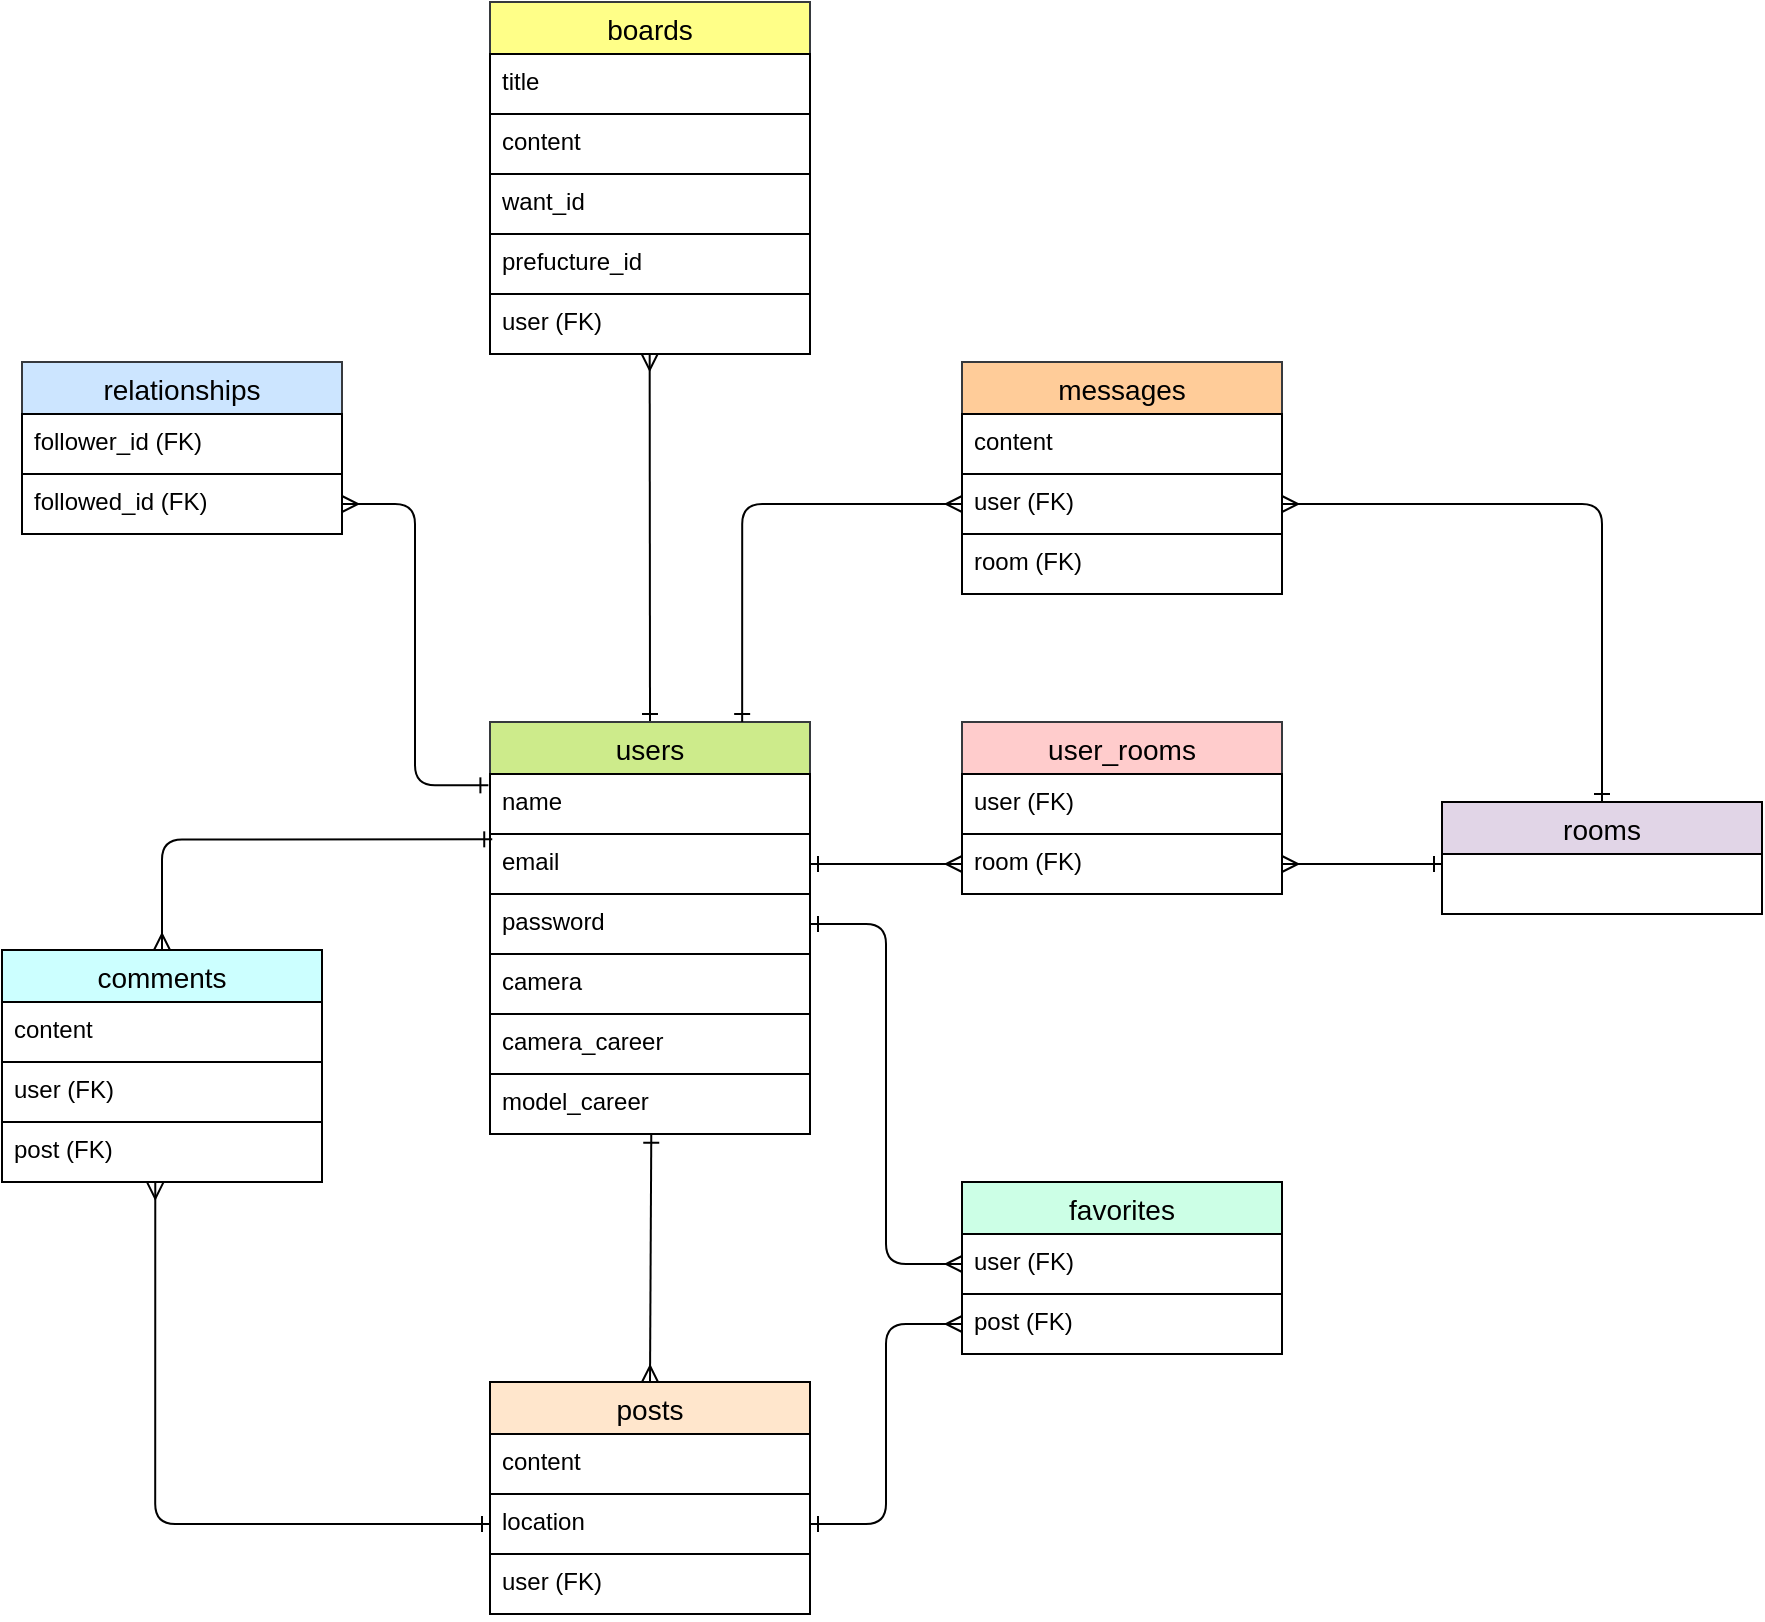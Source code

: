 <mxfile>
    <diagram id="DwsNY_k8HJDujig3-c9T" name="ページ1">
        <mxGraphModel dx="1388" dy="980" grid="0" gridSize="10" guides="1" tooltips="1" connect="1" arrows="1" fold="1" page="0" pageScale="1" pageWidth="827" pageHeight="1169" background="#ffffff" math="0" shadow="0">
            <root>
                <mxCell id="0"/>
                <mxCell id="1" parent="0"/>
                <mxCell id="55" style="edgeStyle=none;html=1;exitX=0.5;exitY=0;exitDx=0;exitDy=0;entryX=0.499;entryY=1;entryDx=0;entryDy=0;entryPerimeter=0;startArrow=ERone;startFill=0;endArrow=ERmany;endFill=0;strokeWidth=1;fontColor=#000000;labelBorderColor=none;labelBackgroundColor=none;strokeColor=#000000;" parent="1" source="15" target="68" edge="1">
                    <mxGeometry relative="1" as="geometry">
                        <mxPoint x="495.44" y="225.61" as="targetPoint"/>
                    </mxGeometry>
                </mxCell>
                <mxCell id="15" value="users" style="swimlane;fontStyle=0;childLayout=stackLayout;horizontal=1;startSize=26;horizontalStack=0;resizeParent=1;resizeParentMax=0;resizeLast=0;collapsible=1;marginBottom=0;align=center;fontSize=14;labelBorderColor=none;labelBackgroundColor=none;strokeColor=#36393d;fillColor=#CDEB8B;fontColor=#000000;" parent="1" vertex="1">
                    <mxGeometry x="414" y="380" width="160" height="206" as="geometry"/>
                </mxCell>
                <mxCell id="16" value="name" style="text;spacingLeft=4;spacingRight=4;overflow=hidden;rotatable=0;points=[[0,0.5],[1,0.5]];portConstraint=eastwest;fontSize=12;labelBorderColor=none;labelBackgroundColor=none;strokeColor=#000000;fontColor=#000000;" parent="15" vertex="1">
                    <mxGeometry y="26" width="160" height="30" as="geometry"/>
                </mxCell>
                <mxCell id="17" value="email" style="text;spacingLeft=4;spacingRight=4;overflow=hidden;rotatable=0;points=[[0,0.5],[1,0.5]];portConstraint=eastwest;fontSize=12;labelBorderColor=none;labelBackgroundColor=none;strokeColor=#000000;fontColor=#000000;" parent="15" vertex="1">
                    <mxGeometry y="56" width="160" height="30" as="geometry"/>
                </mxCell>
                <mxCell id="18" value="password" style="text;spacingLeft=4;spacingRight=4;overflow=hidden;rotatable=0;points=[[0,0.5],[1,0.5]];portConstraint=eastwest;fontSize=12;labelBorderColor=none;labelBackgroundColor=none;strokeColor=#000000;fontColor=#000000;" parent="15" vertex="1">
                    <mxGeometry y="86" width="160" height="30" as="geometry"/>
                </mxCell>
                <mxCell id="63" value="camera" style="text;spacingLeft=4;spacingRight=4;overflow=hidden;rotatable=0;points=[[0,0.5],[1,0.5]];portConstraint=eastwest;fontSize=12;labelBorderColor=none;labelBackgroundColor=none;strokeColor=#000000;fontColor=#000000;" parent="15" vertex="1">
                    <mxGeometry y="116" width="160" height="30" as="geometry"/>
                </mxCell>
                <mxCell id="64" value="camera_career" style="text;spacingLeft=4;spacingRight=4;overflow=hidden;rotatable=0;points=[[0,0.5],[1,0.5]];portConstraint=eastwest;fontSize=12;labelBorderColor=none;labelBackgroundColor=none;strokeColor=#000000;fontColor=#000000;" parent="15" vertex="1">
                    <mxGeometry y="146" width="160" height="30" as="geometry"/>
                </mxCell>
                <mxCell id="65" value="model_career" style="text;spacingLeft=4;spacingRight=4;overflow=hidden;rotatable=0;points=[[0,0.5],[1,0.5]];portConstraint=eastwest;fontSize=12;labelBorderColor=none;labelBackgroundColor=none;strokeColor=#000000;fontColor=#000000;" parent="15" vertex="1">
                    <mxGeometry y="176" width="160" height="30" as="geometry"/>
                </mxCell>
                <mxCell id="19" value="boards" style="swimlane;fontStyle=0;childLayout=stackLayout;horizontal=1;startSize=26;horizontalStack=0;resizeParent=1;resizeParentMax=0;resizeLast=0;collapsible=1;marginBottom=0;align=center;fontSize=14;labelBorderColor=none;labelBackgroundColor=none;strokeColor=#36393d;fillColor=#ffff88;swimlaneFillColor=none;fontColor=#000000;" parent="1" vertex="1">
                    <mxGeometry x="414" y="20" width="160" height="176" as="geometry"/>
                </mxCell>
                <mxCell id="20" value="title" style="text;spacingLeft=4;spacingRight=4;overflow=hidden;rotatable=0;points=[[0,0.5],[1,0.5]];portConstraint=eastwest;fontSize=12;labelBorderColor=none;labelBackgroundColor=none;strokeColor=#000000;fontColor=#000000;" parent="19" vertex="1">
                    <mxGeometry y="26" width="160" height="30" as="geometry"/>
                </mxCell>
                <mxCell id="21" value="content" style="text;spacingLeft=4;spacingRight=4;overflow=hidden;rotatable=0;points=[[0,0.5],[1,0.5]];portConstraint=eastwest;fontSize=12;labelBorderColor=none;labelBackgroundColor=none;strokeColor=#000000;fontColor=#000000;" parent="19" vertex="1">
                    <mxGeometry y="56" width="160" height="30" as="geometry"/>
                </mxCell>
                <mxCell id="69" value="want_id" style="text;spacingLeft=4;spacingRight=4;overflow=hidden;rotatable=0;points=[[0,0.5],[1,0.5]];portConstraint=eastwest;fontSize=12;labelBorderColor=none;labelBackgroundColor=none;strokeColor=#000000;fontColor=#000000;" parent="19" vertex="1">
                    <mxGeometry y="86" width="160" height="30" as="geometry"/>
                </mxCell>
                <mxCell id="22" value="prefucture_id" style="text;spacingLeft=4;spacingRight=4;overflow=hidden;rotatable=0;points=[[0,0.5],[1,0.5]];portConstraint=eastwest;fontSize=12;labelBorderColor=none;labelBackgroundColor=none;strokeColor=#000000;fontColor=#000000;" parent="19" vertex="1">
                    <mxGeometry y="116" width="160" height="30" as="geometry"/>
                </mxCell>
                <mxCell id="68" value="user (FK)" style="text;spacingLeft=4;spacingRight=4;overflow=hidden;rotatable=0;points=[[0,0.5],[1,0.5]];portConstraint=eastwest;fontSize=12;labelBorderColor=none;labelBackgroundColor=none;strokeColor=#000000;fontColor=#000000;" parent="19" vertex="1">
                    <mxGeometry y="146" width="160" height="30" as="geometry"/>
                </mxCell>
                <mxCell id="23" value="relationships" style="swimlane;fontStyle=0;childLayout=stackLayout;horizontal=1;startSize=26;horizontalStack=0;resizeParent=1;resizeParentMax=0;resizeLast=0;collapsible=1;marginBottom=0;align=center;fontSize=14;labelBorderColor=none;labelBackgroundColor=none;strokeColor=#36393d;fillColor=#cce5ff;fontColor=#000000;" parent="1" vertex="1">
                    <mxGeometry x="180" y="200" width="160" height="86" as="geometry">
                        <mxRectangle x="180" y="200" width="106" height="26" as="alternateBounds"/>
                    </mxGeometry>
                </mxCell>
                <mxCell id="24" value="follower_id (FK) " style="text;spacingLeft=4;spacingRight=4;overflow=hidden;rotatable=0;points=[[0,0.5],[1,0.5]];portConstraint=eastwest;fontSize=12;labelBorderColor=none;labelBackgroundColor=none;strokeColor=#000000;fontColor=#000000;" parent="23" vertex="1">
                    <mxGeometry y="26" width="160" height="30" as="geometry"/>
                </mxCell>
                <mxCell id="25" value="followed_id (FK)" style="text;spacingLeft=4;spacingRight=4;overflow=hidden;rotatable=0;points=[[0,0.5],[1,0.5]];portConstraint=eastwest;fontSize=12;labelBorderColor=none;labelBackgroundColor=none;strokeColor=#000000;fontColor=#000000;" parent="23" vertex="1">
                    <mxGeometry y="56" width="160" height="30" as="geometry"/>
                </mxCell>
                <mxCell id="54" style="html=1;exitX=0.5;exitY=0;exitDx=0;exitDy=0;startArrow=ERmany;startFill=0;endArrow=ERone;endFill=0;strokeWidth=1;entryX=0.504;entryY=1.013;entryDx=0;entryDy=0;entryPerimeter=0;fontColor=#000000;labelBorderColor=none;labelBackgroundColor=none;strokeColor=#000000;" parent="1" source="27" target="65" edge="1">
                    <mxGeometry relative="1" as="geometry">
                        <mxPoint x="494" y="500" as="targetPoint"/>
                    </mxGeometry>
                </mxCell>
                <mxCell id="27" value="posts" style="swimlane;fontStyle=0;childLayout=stackLayout;horizontal=1;startSize=26;horizontalStack=0;resizeParent=1;resizeParentMax=0;resizeLast=0;collapsible=1;marginBottom=0;align=center;fontSize=14;labelBorderColor=none;labelBackgroundColor=none;strokeColor=#000000;fontColor=#000000;fillColor=#FFE6CC;" parent="1" vertex="1">
                    <mxGeometry x="414" y="710" width="160" height="116" as="geometry"/>
                </mxCell>
                <mxCell id="28" value="content" style="text;spacingLeft=4;spacingRight=4;overflow=hidden;rotatable=0;points=[[0,0.5],[1,0.5]];portConstraint=eastwest;fontSize=12;labelBorderColor=none;labelBackgroundColor=none;strokeColor=#000000;fontColor=#000000;" parent="27" vertex="1">
                    <mxGeometry y="26" width="160" height="30" as="geometry"/>
                </mxCell>
                <mxCell id="29" value="location" style="text;spacingLeft=4;spacingRight=4;overflow=hidden;rotatable=0;points=[[0,0.5],[1,0.5]];portConstraint=eastwest;fontSize=12;labelBorderColor=none;labelBackgroundColor=none;strokeColor=#000000;fontColor=#000000;" parent="27" vertex="1">
                    <mxGeometry y="56" width="160" height="30" as="geometry"/>
                </mxCell>
                <mxCell id="30" value="user (FK)" style="text;spacingLeft=4;spacingRight=4;overflow=hidden;rotatable=0;points=[[0,0.5],[1,0.5]];portConstraint=eastwest;fontSize=12;labelBorderColor=none;labelBackgroundColor=none;strokeColor=#000000;fontColor=#000000;" parent="27" vertex="1">
                    <mxGeometry y="86" width="160" height="30" as="geometry"/>
                </mxCell>
                <mxCell id="52" style="edgeStyle=orthogonalEdgeStyle;html=1;exitX=0.5;exitY=0;exitDx=0;exitDy=0;entryX=0.007;entryY=0.089;entryDx=0;entryDy=0;entryPerimeter=0;startArrow=ERmany;startFill=0;endArrow=ERone;endFill=0;strokeWidth=1;fontColor=#000000;labelBorderColor=none;labelBackgroundColor=none;strokeColor=#000000;" parent="1" source="31" target="17" edge="1">
                    <mxGeometry relative="1" as="geometry"/>
                </mxCell>
                <mxCell id="31" value="comments" style="swimlane;fontStyle=0;childLayout=stackLayout;horizontal=1;startSize=26;horizontalStack=0;resizeParent=1;resizeParentMax=0;resizeLast=0;collapsible=1;marginBottom=0;align=center;fontSize=14;labelBorderColor=none;labelBackgroundColor=none;strokeColor=#000000;fontColor=#000000;fillColor=#CCFFFF;" parent="1" vertex="1">
                    <mxGeometry x="170" y="494" width="160" height="116" as="geometry"/>
                </mxCell>
                <mxCell id="32" value="content" style="text;spacingLeft=4;spacingRight=4;overflow=hidden;rotatable=0;points=[[0,0.5],[1,0.5]];portConstraint=eastwest;fontSize=12;labelBorderColor=none;labelBackgroundColor=none;strokeColor=#000000;fontColor=#000000;" parent="31" vertex="1">
                    <mxGeometry y="26" width="160" height="30" as="geometry"/>
                </mxCell>
                <mxCell id="33" value="user (FK)" style="text;spacingLeft=4;spacingRight=4;overflow=hidden;rotatable=0;points=[[0,0.5],[1,0.5]];portConstraint=eastwest;fontSize=12;labelBorderColor=none;labelBackgroundColor=none;strokeColor=#000000;fontColor=#000000;" parent="31" vertex="1">
                    <mxGeometry y="56" width="160" height="30" as="geometry"/>
                </mxCell>
                <mxCell id="34" value="post (FK)" style="text;spacingLeft=4;spacingRight=4;overflow=hidden;rotatable=0;points=[[0,0.5],[1,0.5]];portConstraint=eastwest;fontSize=12;labelBorderColor=none;labelBackgroundColor=none;strokeColor=#000000;fontColor=#000000;" parent="31" vertex="1">
                    <mxGeometry y="86" width="160" height="30" as="geometry"/>
                </mxCell>
                <mxCell id="35" value="favorites" style="swimlane;fontStyle=0;childLayout=stackLayout;horizontal=1;startSize=26;horizontalStack=0;resizeParent=1;resizeParentMax=0;resizeLast=0;collapsible=1;marginBottom=0;align=center;fontSize=14;labelBorderColor=none;labelBackgroundColor=none;strokeColor=#000000;fontColor=#000000;fillColor=#CCFFE6;" parent="1" vertex="1">
                    <mxGeometry x="650" y="610" width="160" height="86" as="geometry"/>
                </mxCell>
                <mxCell id="36" value="user (FK)" style="text;spacingLeft=4;spacingRight=4;overflow=hidden;rotatable=0;points=[[0,0.5],[1,0.5]];portConstraint=eastwest;fontSize=12;labelBorderColor=none;labelBackgroundColor=none;strokeColor=#000000;fontColor=#000000;" parent="35" vertex="1">
                    <mxGeometry y="26" width="160" height="30" as="geometry"/>
                </mxCell>
                <mxCell id="37" value="post (FK)" style="text;spacingLeft=4;spacingRight=4;overflow=hidden;rotatable=0;points=[[0,0.5],[1,0.5]];portConstraint=eastwest;fontSize=12;labelBorderColor=none;labelBackgroundColor=none;strokeColor=#000000;fontColor=#000000;" parent="35" vertex="1">
                    <mxGeometry y="56" width="160" height="30" as="geometry"/>
                </mxCell>
                <mxCell id="39" value="user_rooms" style="swimlane;fontStyle=0;childLayout=stackLayout;horizontal=1;startSize=26;horizontalStack=0;resizeParent=1;resizeParentMax=0;resizeLast=0;collapsible=1;marginBottom=0;align=center;fontSize=14;labelBorderColor=none;labelBackgroundColor=none;strokeColor=#36393d;fillColor=#ffcccc;fontColor=#000000;" parent="1" vertex="1">
                    <mxGeometry x="650" y="380" width="160" height="86" as="geometry"/>
                </mxCell>
                <mxCell id="40" value="user (FK)" style="text;spacingLeft=4;spacingRight=4;overflow=hidden;rotatable=0;points=[[0,0.5],[1,0.5]];portConstraint=eastwest;fontSize=12;labelBorderColor=none;labelBackgroundColor=none;strokeColor=#000000;fontColor=#000000;" parent="39" vertex="1">
                    <mxGeometry y="26" width="160" height="30" as="geometry"/>
                </mxCell>
                <mxCell id="41" value="room (FK)" style="text;spacingLeft=4;spacingRight=4;overflow=hidden;rotatable=0;points=[[0,0.5],[1,0.5]];portConstraint=eastwest;fontSize=12;labelBorderColor=none;labelBackgroundColor=none;strokeColor=#000000;fontColor=#000000;" parent="39" vertex="1">
                    <mxGeometry y="56" width="160" height="30" as="geometry"/>
                </mxCell>
                <mxCell id="43" value="rooms" style="swimlane;fontStyle=0;childLayout=stackLayout;horizontal=1;startSize=26;horizontalStack=0;resizeParent=1;resizeParentMax=0;resizeLast=0;collapsible=1;marginBottom=0;align=center;fontSize=14;labelBorderColor=none;labelBackgroundColor=none;strokeColor=#000000;fillColor=#e1d5e7;fontColor=#000000;" parent="1" vertex="1">
                    <mxGeometry x="890" y="420" width="160" height="56" as="geometry"/>
                </mxCell>
                <mxCell id="47" value="messages" style="swimlane;fontStyle=0;childLayout=stackLayout;horizontal=1;startSize=26;horizontalStack=0;resizeParent=1;resizeParentMax=0;resizeLast=0;collapsible=1;marginBottom=0;align=center;fontSize=14;labelBorderColor=none;labelBackgroundColor=none;strokeColor=#36393d;fillColor=#ffcc99;fontColor=#000000;" parent="1" vertex="1">
                    <mxGeometry x="650" y="200" width="160" height="116" as="geometry"/>
                </mxCell>
                <mxCell id="48" value="content" style="text;spacingLeft=4;spacingRight=4;overflow=hidden;rotatable=0;points=[[0,0.5],[1,0.5]];portConstraint=eastwest;fontSize=12;labelBorderColor=none;labelBackgroundColor=none;strokeColor=#000000;fontColor=#000000;" parent="47" vertex="1">
                    <mxGeometry y="26" width="160" height="30" as="geometry"/>
                </mxCell>
                <mxCell id="49" value="user (FK)" style="text;spacingLeft=4;spacingRight=4;overflow=hidden;rotatable=0;points=[[0,0.5],[1,0.5]];portConstraint=eastwest;fontSize=12;labelBorderColor=none;labelBackgroundColor=none;strokeColor=#000000;fontColor=#000000;" parent="47" vertex="1">
                    <mxGeometry y="56" width="160" height="30" as="geometry"/>
                </mxCell>
                <mxCell id="50" value="room (FK)" style="text;spacingLeft=4;spacingRight=4;overflow=hidden;rotatable=0;points=[[0,0.5],[1,0.5]];portConstraint=eastwest;fontSize=12;labelBorderColor=none;labelBackgroundColor=none;strokeColor=#000000;fontColor=#000000;" parent="47" vertex="1">
                    <mxGeometry y="86" width="160" height="30" as="geometry"/>
                </mxCell>
                <mxCell id="51" style="edgeStyle=elbowEdgeStyle;html=1;exitX=1;exitY=0.5;exitDx=0;exitDy=0;entryX=-0.005;entryY=0.189;entryDx=0;entryDy=0;entryPerimeter=0;strokeWidth=1;startArrow=ERmany;startFill=0;endArrow=ERone;endFill=0;fontColor=#000000;labelBorderColor=none;labelBackgroundColor=none;strokeColor=#000000;" parent="1" source="25" target="16" edge="1">
                    <mxGeometry relative="1" as="geometry"/>
                </mxCell>
                <mxCell id="53" style="edgeStyle=orthogonalEdgeStyle;html=1;exitX=0;exitY=0.5;exitDx=0;exitDy=0;entryX=0.479;entryY=1.011;entryDx=0;entryDy=0;entryPerimeter=0;startArrow=ERone;startFill=0;endArrow=ERmany;endFill=0;strokeWidth=1;fontColor=#000000;labelBorderColor=none;labelBackgroundColor=none;strokeColor=#000000;" parent="1" source="29" target="34" edge="1">
                    <mxGeometry relative="1" as="geometry"/>
                </mxCell>
                <mxCell id="56" style="edgeStyle=orthogonalEdgeStyle;html=1;exitX=0;exitY=0.5;exitDx=0;exitDy=0;entryX=0.788;entryY=0;entryDx=0;entryDy=0;entryPerimeter=0;startArrow=ERmany;startFill=0;endArrow=ERone;endFill=0;strokeWidth=1;elbow=vertical;fontColor=#000000;labelBorderColor=none;labelBackgroundColor=none;strokeColor=#000000;" parent="1" source="49" target="15" edge="1">
                    <mxGeometry relative="1" as="geometry"/>
                </mxCell>
                <mxCell id="57" style="edgeStyle=orthogonalEdgeStyle;html=1;exitX=0;exitY=0.5;exitDx=0;exitDy=0;entryX=1;entryY=0.5;entryDx=0;entryDy=0;startArrow=ERmany;startFill=0;endArrow=ERone;endFill=0;strokeWidth=1;elbow=vertical;fontColor=#000000;labelBorderColor=none;labelBackgroundColor=none;strokeColor=#000000;" parent="1" source="41" target="17" edge="1">
                    <mxGeometry relative="1" as="geometry"/>
                </mxCell>
                <mxCell id="58" style="edgeStyle=orthogonalEdgeStyle;html=1;exitX=1;exitY=0.5;exitDx=0;exitDy=0;entryX=0;entryY=0.5;entryDx=0;entryDy=0;startArrow=ERmany;startFill=0;endArrow=ERone;endFill=0;strokeWidth=1;elbow=vertical;fontColor=#000000;labelBorderColor=none;labelBackgroundColor=none;strokeColor=#000000;" parent="1" source="41" edge="1">
                    <mxGeometry relative="1" as="geometry">
                        <mxPoint x="890" y="451" as="targetPoint"/>
                    </mxGeometry>
                </mxCell>
                <mxCell id="59" style="edgeStyle=orthogonalEdgeStyle;html=1;exitX=1;exitY=0.5;exitDx=0;exitDy=0;entryX=0.5;entryY=0;entryDx=0;entryDy=0;startArrow=ERmany;startFill=0;endArrow=ERone;endFill=0;strokeWidth=1;elbow=vertical;fontColor=#000000;labelBorderColor=none;labelBackgroundColor=none;strokeColor=#000000;" parent="1" source="49" target="43" edge="1">
                    <mxGeometry relative="1" as="geometry"/>
                </mxCell>
                <mxCell id="60" style="edgeStyle=elbowEdgeStyle;html=1;exitX=0;exitY=0.5;exitDx=0;exitDy=0;entryX=1;entryY=0.5;entryDx=0;entryDy=0;startArrow=ERmany;startFill=0;endArrow=ERone;endFill=0;strokeWidth=1;fontColor=#000000;labelBorderColor=none;labelBackgroundColor=none;strokeColor=#000000;" parent="1" source="36" target="18" edge="1">
                    <mxGeometry relative="1" as="geometry"/>
                </mxCell>
                <mxCell id="62" style="edgeStyle=elbowEdgeStyle;html=1;exitX=1;exitY=0.5;exitDx=0;exitDy=0;entryX=0;entryY=0.5;entryDx=0;entryDy=0;startArrow=ERone;startFill=0;endArrow=ERmany;endFill=0;strokeWidth=1;fontColor=#000000;labelBorderColor=none;labelBackgroundColor=none;strokeColor=#000000;" parent="1" source="29" target="37" edge="1">
                    <mxGeometry relative="1" as="geometry"/>
                </mxCell>
            </root>
        </mxGraphModel>
    </diagram>
</mxfile>